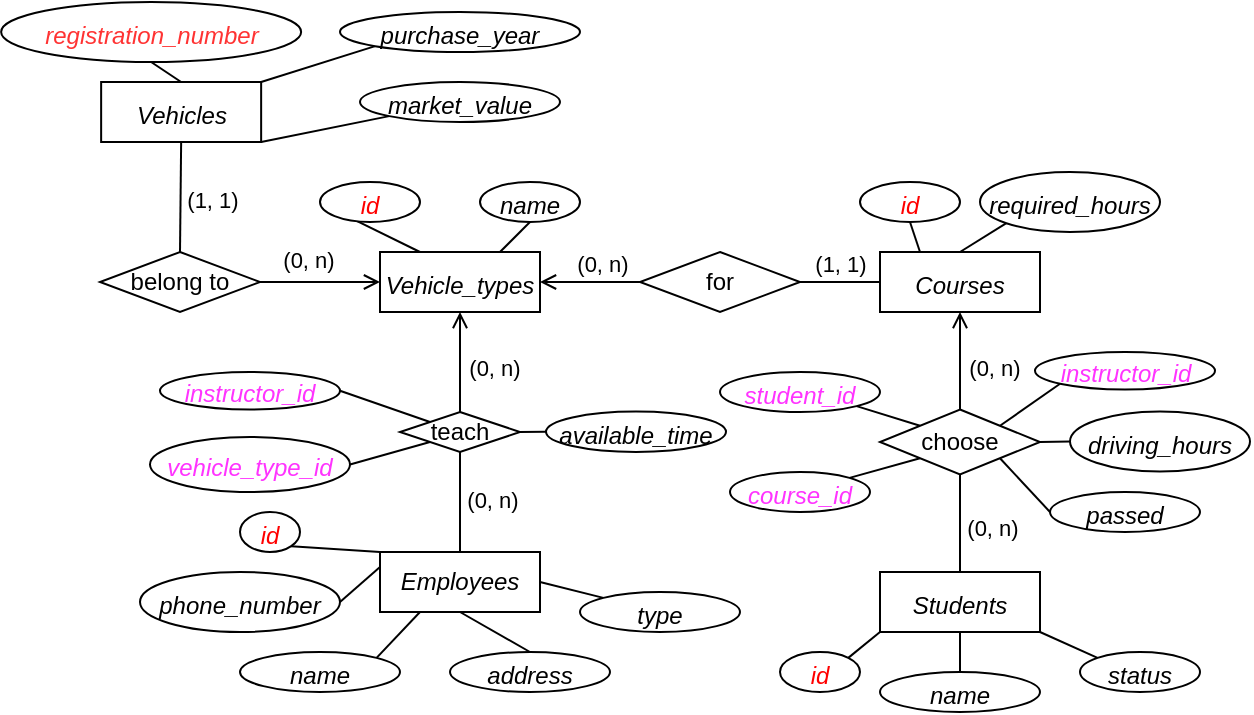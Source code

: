 <mxfile version="20.8.23" type="github">
  <diagram id="R2lEEEUBdFMjLlhIrx00" name="Page-1">
    <mxGraphModel dx="1222" dy="555" grid="1" gridSize="10" guides="1" tooltips="1" connect="1" arrows="1" fold="1" page="1" pageScale="1" pageWidth="850" pageHeight="1100" math="0" shadow="0" extFonts="Permanent Marker^https://fonts.googleapis.com/css?family=Permanent+Marker">
      <root>
        <mxCell id="0" />
        <mxCell id="1" parent="0" />
        <mxCell id="rWBV-3qN-qN6Ovk4eOLW-20" style="edgeStyle=none;rounded=0;orthogonalLoop=1;jettySize=auto;html=1;exitX=1;exitY=0;exitDx=0;exitDy=0;entryX=0;entryY=1;entryDx=0;entryDy=0;endArrow=none;endFill=0;" edge="1" parent="1" source="rWBV-3qN-qN6Ovk4eOLW-2" target="rWBV-3qN-qN6Ovk4eOLW-18">
          <mxGeometry relative="1" as="geometry" />
        </mxCell>
        <mxCell id="rWBV-3qN-qN6Ovk4eOLW-21" style="edgeStyle=none;rounded=0;orthogonalLoop=1;jettySize=auto;html=1;exitX=1;exitY=1;exitDx=0;exitDy=0;endArrow=none;endFill=0;entryX=0;entryY=1;entryDx=0;entryDy=0;" edge="1" parent="1" source="rWBV-3qN-qN6Ovk4eOLW-2" target="rWBV-3qN-qN6Ovk4eOLW-19">
          <mxGeometry relative="1" as="geometry">
            <mxPoint x="330" y="205" as="targetPoint" />
          </mxGeometry>
        </mxCell>
        <mxCell id="rWBV-3qN-qN6Ovk4eOLW-46" style="edgeStyle=none;rounded=0;orthogonalLoop=1;jettySize=auto;html=1;exitX=0.5;exitY=1;exitDx=0;exitDy=0;entryX=0.5;entryY=0;entryDx=0;entryDy=0;endArrow=none;endFill=0;" edge="1" parent="1" source="rWBV-3qN-qN6Ovk4eOLW-2" target="rWBV-3qN-qN6Ovk4eOLW-43">
          <mxGeometry relative="1" as="geometry" />
        </mxCell>
        <mxCell id="rWBV-3qN-qN6Ovk4eOLW-90" value="(1, 1)" style="edgeLabel;html=1;align=center;verticalAlign=middle;resizable=0;points=[];fontColor=#000000;" vertex="1" connectable="0" parent="rWBV-3qN-qN6Ovk4eOLW-46">
          <mxGeometry x="-0.308" y="5" relative="1" as="geometry">
            <mxPoint x="10" y="10" as="offset" />
          </mxGeometry>
        </mxCell>
        <mxCell id="rWBV-3qN-qN6Ovk4eOLW-2" value="Vehicles&lt;span style=&quot;font-size: medium; text-align: start;&quot;&gt;&lt;/span&gt;" style="rounded=0;whiteSpace=wrap;html=1;fontStyle=2" vertex="1" parent="1">
          <mxGeometry x="190.57" y="175" width="80" height="30" as="geometry" />
        </mxCell>
        <mxCell id="rWBV-3qN-qN6Ovk4eOLW-6" value="Students&lt;span style=&quot;font-size: medium; text-align: start;&quot;&gt;&lt;/span&gt;" style="rounded=0;whiteSpace=wrap;html=1;fontStyle=2" vertex="1" parent="1">
          <mxGeometry x="580" y="420" width="80" height="30" as="geometry" />
        </mxCell>
        <mxCell id="rWBV-3qN-qN6Ovk4eOLW-68" style="edgeStyle=none;rounded=0;orthogonalLoop=1;jettySize=auto;html=1;exitX=0;exitY=0.5;exitDx=0;exitDy=0;entryX=1;entryY=0.5;entryDx=0;entryDy=0;fontColor=#FF0000;endArrow=none;endFill=0;" edge="1" parent="1" source="rWBV-3qN-qN6Ovk4eOLW-7" target="rWBV-3qN-qN6Ovk4eOLW-67">
          <mxGeometry relative="1" as="geometry" />
        </mxCell>
        <mxCell id="rWBV-3qN-qN6Ovk4eOLW-73" style="edgeStyle=none;rounded=0;orthogonalLoop=1;jettySize=auto;html=1;exitX=0.25;exitY=0;exitDx=0;exitDy=0;entryX=0.5;entryY=1;entryDx=0;entryDy=0;fontColor=#FF0000;endArrow=none;endFill=0;" edge="1" parent="1" source="rWBV-3qN-qN6Ovk4eOLW-7" target="rWBV-3qN-qN6Ovk4eOLW-70">
          <mxGeometry relative="1" as="geometry" />
        </mxCell>
        <mxCell id="rWBV-3qN-qN6Ovk4eOLW-74" style="edgeStyle=none;rounded=0;orthogonalLoop=1;jettySize=auto;html=1;exitX=0.5;exitY=0;exitDx=0;exitDy=0;entryX=0;entryY=1;entryDx=0;entryDy=0;fontColor=#FF0000;endArrow=none;endFill=0;" edge="1" parent="1" source="rWBV-3qN-qN6Ovk4eOLW-7" target="rWBV-3qN-qN6Ovk4eOLW-64">
          <mxGeometry relative="1" as="geometry" />
        </mxCell>
        <mxCell id="rWBV-3qN-qN6Ovk4eOLW-7" value="Courses&lt;span style=&quot;font-size: medium; text-align: start;&quot;&gt;&lt;/span&gt;" style="rounded=0;whiteSpace=wrap;html=1;fontStyle=2" vertex="1" parent="1">
          <mxGeometry x="580" y="260" width="80" height="30" as="geometry" />
        </mxCell>
        <mxCell id="rWBV-3qN-qN6Ovk4eOLW-11" value="registration_number&lt;span style=&quot;font-size: medium; text-align: start;&quot;&gt;&lt;/span&gt;" style="ellipse;whiteSpace=wrap;html=1;fontStyle=2;fontColor=#FF3333;" vertex="1" parent="1">
          <mxGeometry x="140.57" y="135" width="150" height="30" as="geometry" />
        </mxCell>
        <mxCell id="rWBV-3qN-qN6Ovk4eOLW-12" value="" style="endArrow=none;html=1;rounded=0;exitX=0.5;exitY=1;exitDx=0;exitDy=0;entryX=0.5;entryY=0;entryDx=0;entryDy=0;" edge="1" parent="1" source="rWBV-3qN-qN6Ovk4eOLW-11" target="rWBV-3qN-qN6Ovk4eOLW-2">
          <mxGeometry width="50" height="50" relative="1" as="geometry">
            <mxPoint x="610.57" y="345" as="sourcePoint" />
            <mxPoint x="660.57" y="295" as="targetPoint" />
          </mxGeometry>
        </mxCell>
        <mxCell id="rWBV-3qN-qN6Ovk4eOLW-18" value="purchase_year&lt;span style=&quot;font-size: medium; text-align: start;&quot;&gt;&lt;/span&gt;" style="ellipse;whiteSpace=wrap;html=1;fontStyle=2" vertex="1" parent="1">
          <mxGeometry x="310" y="140" width="120" height="20" as="geometry" />
        </mxCell>
        <mxCell id="rWBV-3qN-qN6Ovk4eOLW-19" value="market_value&lt;span style=&quot;font-size: medium; text-align: start;&quot;&gt;&lt;/span&gt;" style="ellipse;whiteSpace=wrap;html=1;fontStyle=2" vertex="1" parent="1">
          <mxGeometry x="320" y="175" width="100" height="20" as="geometry" />
        </mxCell>
        <mxCell id="rWBV-3qN-qN6Ovk4eOLW-23" style="edgeStyle=none;rounded=0;orthogonalLoop=1;jettySize=auto;html=1;exitX=0.5;exitY=1;exitDx=0;exitDy=0;entryX=0.5;entryY=0;entryDx=0;entryDy=0;endArrow=none;endFill=0;" edge="1" parent="1" source="rWBV-3qN-qN6Ovk4eOLW-22" target="rWBV-3qN-qN6Ovk4eOLW-6">
          <mxGeometry relative="1" as="geometry" />
        </mxCell>
        <mxCell id="rWBV-3qN-qN6Ovk4eOLW-24" style="edgeStyle=none;rounded=0;orthogonalLoop=1;jettySize=auto;html=1;exitX=0.5;exitY=0;exitDx=0;exitDy=0;entryX=0.5;entryY=1;entryDx=0;entryDy=0;endArrow=open;endFill=0;" edge="1" parent="1" source="rWBV-3qN-qN6Ovk4eOLW-22" target="rWBV-3qN-qN6Ovk4eOLW-7">
          <mxGeometry relative="1" as="geometry" />
        </mxCell>
        <mxCell id="rWBV-3qN-qN6Ovk4eOLW-100" style="edgeStyle=none;rounded=0;orthogonalLoop=1;jettySize=auto;html=1;exitX=1;exitY=0;exitDx=0;exitDy=0;entryX=0;entryY=1;entryDx=0;entryDy=0;fontColor=#FF33FF;endArrow=none;endFill=0;" edge="1" parent="1" source="rWBV-3qN-qN6Ovk4eOLW-22" target="rWBV-3qN-qN6Ovk4eOLW-99">
          <mxGeometry relative="1" as="geometry" />
        </mxCell>
        <mxCell id="rWBV-3qN-qN6Ovk4eOLW-22" value="choose" style="rhombus;whiteSpace=wrap;html=1;" vertex="1" parent="1">
          <mxGeometry x="580" y="338.75" width="80" height="32.5" as="geometry" />
        </mxCell>
        <mxCell id="rWBV-3qN-qN6Ovk4eOLW-39" style="edgeStyle=none;rounded=0;orthogonalLoop=1;jettySize=auto;html=1;exitX=1;exitY=0.5;exitDx=0;exitDy=0;entryX=0;entryY=0;entryDx=0;entryDy=0;endArrow=none;endFill=0;" edge="1" parent="1" source="rWBV-3qN-qN6Ovk4eOLW-31" target="rWBV-3qN-qN6Ovk4eOLW-38">
          <mxGeometry relative="1" as="geometry" />
        </mxCell>
        <mxCell id="rWBV-3qN-qN6Ovk4eOLW-60" style="edgeStyle=none;rounded=0;orthogonalLoop=1;jettySize=auto;html=1;exitX=0.5;exitY=0;exitDx=0;exitDy=0;entryX=0.5;entryY=1;entryDx=0;entryDy=0;endArrow=none;endFill=0;" edge="1" parent="1" source="rWBV-3qN-qN6Ovk4eOLW-31" target="rWBV-3qN-qN6Ovk4eOLW-57">
          <mxGeometry relative="1" as="geometry" />
        </mxCell>
        <mxCell id="rWBV-3qN-qN6Ovk4eOLW-31" value="Employees" style="rounded=0;whiteSpace=wrap;html=1;fontStyle=2" vertex="1" parent="1">
          <mxGeometry x="330" y="410" width="80" height="30" as="geometry" />
        </mxCell>
        <mxCell id="rWBV-3qN-qN6Ovk4eOLW-32" style="edgeStyle=none;rounded=0;orthogonalLoop=1;jettySize=auto;html=1;exitX=1;exitY=0;exitDx=0;exitDy=0;entryX=0.25;entryY=1;entryDx=0;entryDy=0;endArrow=none;endFill=0;" edge="1" parent="1" source="rWBV-3qN-qN6Ovk4eOLW-33" target="rWBV-3qN-qN6Ovk4eOLW-31">
          <mxGeometry relative="1" as="geometry" />
        </mxCell>
        <mxCell id="rWBV-3qN-qN6Ovk4eOLW-33" value="name&lt;span style=&quot;font-size: medium; text-align: start;&quot;&gt;&lt;/span&gt;" style="ellipse;whiteSpace=wrap;html=1;fontStyle=2;verticalAlign=middle;" vertex="1" parent="1">
          <mxGeometry x="260" y="460" width="80" height="20" as="geometry" />
        </mxCell>
        <mxCell id="rWBV-3qN-qN6Ovk4eOLW-34" style="edgeStyle=none;rounded=0;orthogonalLoop=1;jettySize=auto;html=1;exitX=0.5;exitY=0;exitDx=0;exitDy=0;entryX=0.5;entryY=1;entryDx=0;entryDy=0;endArrow=none;endFill=0;" edge="1" parent="1" source="rWBV-3qN-qN6Ovk4eOLW-35" target="rWBV-3qN-qN6Ovk4eOLW-31">
          <mxGeometry relative="1" as="geometry" />
        </mxCell>
        <mxCell id="rWBV-3qN-qN6Ovk4eOLW-35" value="address&lt;span style=&quot;font-size: medium; text-align: start;&quot;&gt;&lt;/span&gt;" style="ellipse;whiteSpace=wrap;html=1;fontStyle=2;verticalAlign=middle;" vertex="1" parent="1">
          <mxGeometry x="365" y="460" width="80" height="20" as="geometry" />
        </mxCell>
        <mxCell id="rWBV-3qN-qN6Ovk4eOLW-36" style="edgeStyle=none;rounded=0;orthogonalLoop=1;jettySize=auto;html=1;exitX=1;exitY=0.5;exitDx=0;exitDy=0;entryX=0;entryY=0.25;entryDx=0;entryDy=0;endArrow=none;endFill=0;" edge="1" parent="1" source="rWBV-3qN-qN6Ovk4eOLW-37" target="rWBV-3qN-qN6Ovk4eOLW-31">
          <mxGeometry relative="1" as="geometry" />
        </mxCell>
        <mxCell id="rWBV-3qN-qN6Ovk4eOLW-37" value="phone_number&lt;span style=&quot;font-size: medium; text-align: start;&quot;&gt;&lt;/span&gt;" style="ellipse;whiteSpace=wrap;html=1;fontStyle=2;verticalAlign=middle;" vertex="1" parent="1">
          <mxGeometry x="210" y="420" width="100" height="30" as="geometry" />
        </mxCell>
        <mxCell id="rWBV-3qN-qN6Ovk4eOLW-38" value="type&lt;span style=&quot;font-size: medium; text-align: start;&quot;&gt;&lt;/span&gt;" style="ellipse;whiteSpace=wrap;html=1;fontStyle=2;verticalAlign=middle;" vertex="1" parent="1">
          <mxGeometry x="430" y="430" width="80" height="20" as="geometry" />
        </mxCell>
        <mxCell id="rWBV-3qN-qN6Ovk4eOLW-76" style="edgeStyle=none;rounded=0;orthogonalLoop=1;jettySize=auto;html=1;exitX=0.5;exitY=0;exitDx=0;exitDy=0;entryX=0.5;entryY=1;entryDx=0;entryDy=0;fontColor=#FF0000;endArrow=none;endFill=0;" edge="1" parent="1" source="rWBV-3qN-qN6Ovk4eOLW-40" target="rWBV-3qN-qN6Ovk4eOLW-6">
          <mxGeometry relative="1" as="geometry" />
        </mxCell>
        <mxCell id="rWBV-3qN-qN6Ovk4eOLW-40" value="name&lt;span style=&quot;font-size: medium; text-align: start;&quot;&gt;&lt;/span&gt;" style="ellipse;whiteSpace=wrap;html=1;fontStyle=2;verticalAlign=middle;" vertex="1" parent="1">
          <mxGeometry x="580" y="470" width="80" height="20" as="geometry" />
        </mxCell>
        <mxCell id="rWBV-3qN-qN6Ovk4eOLW-47" style="edgeStyle=none;rounded=0;orthogonalLoop=1;jettySize=auto;html=1;exitX=1;exitY=0.5;exitDx=0;exitDy=0;entryX=0;entryY=0.5;entryDx=0;entryDy=0;endArrow=open;endFill=0;" edge="1" parent="1" source="rWBV-3qN-qN6Ovk4eOLW-43" target="rWBV-3qN-qN6Ovk4eOLW-44">
          <mxGeometry relative="1" as="geometry" />
        </mxCell>
        <mxCell id="rWBV-3qN-qN6Ovk4eOLW-43" value="belong to" style="rhombus;whiteSpace=wrap;html=1;" vertex="1" parent="1">
          <mxGeometry x="190" y="260" width="80" height="30" as="geometry" />
        </mxCell>
        <mxCell id="rWBV-3qN-qN6Ovk4eOLW-50" style="edgeStyle=none;rounded=0;orthogonalLoop=1;jettySize=auto;html=1;exitX=0.25;exitY=0;exitDx=0;exitDy=0;entryX=0.346;entryY=0.946;entryDx=0;entryDy=0;entryPerimeter=0;endArrow=none;endFill=0;" edge="1" parent="1" source="rWBV-3qN-qN6Ovk4eOLW-44" target="rWBV-3qN-qN6Ovk4eOLW-48">
          <mxGeometry relative="1" as="geometry" />
        </mxCell>
        <mxCell id="rWBV-3qN-qN6Ovk4eOLW-51" style="edgeStyle=none;rounded=0;orthogonalLoop=1;jettySize=auto;html=1;exitX=0.75;exitY=0;exitDx=0;exitDy=0;entryX=0.5;entryY=1;entryDx=0;entryDy=0;endArrow=none;endFill=0;" edge="1" parent="1" source="rWBV-3qN-qN6Ovk4eOLW-44" target="rWBV-3qN-qN6Ovk4eOLW-49">
          <mxGeometry relative="1" as="geometry" />
        </mxCell>
        <mxCell id="rWBV-3qN-qN6Ovk4eOLW-44" value="Vehicle_types&lt;span style=&quot;font-size: medium; text-align: start;&quot;&gt;&lt;/span&gt;" style="rounded=0;whiteSpace=wrap;html=1;fontStyle=2" vertex="1" parent="1">
          <mxGeometry x="330" y="260" width="80" height="30" as="geometry" />
        </mxCell>
        <mxCell id="rWBV-3qN-qN6Ovk4eOLW-48" value="id&lt;span style=&quot;font-size: medium; text-align: start;&quot;&gt;&lt;/span&gt;" style="ellipse;whiteSpace=wrap;html=1;fontStyle=2;fontColor=#FF0000;" vertex="1" parent="1">
          <mxGeometry x="300" y="225" width="50" height="20" as="geometry" />
        </mxCell>
        <mxCell id="rWBV-3qN-qN6Ovk4eOLW-49" value="name&lt;span style=&quot;font-size: medium; text-align: start;&quot;&gt;&lt;/span&gt;" style="ellipse;whiteSpace=wrap;html=1;fontStyle=2" vertex="1" parent="1">
          <mxGeometry x="380" y="225" width="50" height="20" as="geometry" />
        </mxCell>
        <mxCell id="rWBV-3qN-qN6Ovk4eOLW-56" style="edgeStyle=none;rounded=0;orthogonalLoop=1;jettySize=auto;html=1;exitX=1;exitY=1;exitDx=0;exitDy=0;entryX=0;entryY=0;entryDx=0;entryDy=0;endArrow=none;endFill=0;" edge="1" parent="1" source="rWBV-3qN-qN6Ovk4eOLW-55" target="rWBV-3qN-qN6Ovk4eOLW-31">
          <mxGeometry relative="1" as="geometry" />
        </mxCell>
        <mxCell id="rWBV-3qN-qN6Ovk4eOLW-55" value="id&lt;span style=&quot;font-size: medium; text-align: start;&quot;&gt;&lt;/span&gt;" style="ellipse;whiteSpace=wrap;html=1;fontStyle=2;verticalAlign=middle;fontColor=#FF0000;" vertex="1" parent="1">
          <mxGeometry x="260" y="390" width="30" height="20" as="geometry" />
        </mxCell>
        <mxCell id="rWBV-3qN-qN6Ovk4eOLW-58" style="edgeStyle=none;rounded=0;orthogonalLoop=1;jettySize=auto;html=1;exitX=0.5;exitY=0;exitDx=0;exitDy=0;entryX=0.5;entryY=1;entryDx=0;entryDy=0;endArrow=open;endFill=0;" edge="1" parent="1" source="rWBV-3qN-qN6Ovk4eOLW-57" target="rWBV-3qN-qN6Ovk4eOLW-44">
          <mxGeometry relative="1" as="geometry" />
        </mxCell>
        <mxCell id="rWBV-3qN-qN6Ovk4eOLW-107" style="edgeStyle=none;rounded=0;orthogonalLoop=1;jettySize=auto;html=1;exitX=1;exitY=0.5;exitDx=0;exitDy=0;entryX=0;entryY=0.5;entryDx=0;entryDy=0;fontColor=#FF33FF;endArrow=none;endFill=0;" edge="1" parent="1" source="rWBV-3qN-qN6Ovk4eOLW-57" target="rWBV-3qN-qN6Ovk4eOLW-103">
          <mxGeometry relative="1" as="geometry" />
        </mxCell>
        <mxCell id="rWBV-3qN-qN6Ovk4eOLW-57" value="teach" style="rhombus;whiteSpace=wrap;html=1;" vertex="1" parent="1">
          <mxGeometry x="340" y="340" width="60" height="20" as="geometry" />
        </mxCell>
        <mxCell id="rWBV-3qN-qN6Ovk4eOLW-77" style="edgeStyle=none;rounded=0;orthogonalLoop=1;jettySize=auto;html=1;exitX=1;exitY=0;exitDx=0;exitDy=0;entryX=0;entryY=1;entryDx=0;entryDy=0;fontColor=#FF0000;endArrow=none;endFill=0;" edge="1" parent="1" source="rWBV-3qN-qN6Ovk4eOLW-62" target="rWBV-3qN-qN6Ovk4eOLW-6">
          <mxGeometry relative="1" as="geometry" />
        </mxCell>
        <mxCell id="rWBV-3qN-qN6Ovk4eOLW-62" value="id&lt;span style=&quot;font-size: medium; text-align: start;&quot;&gt;&lt;/span&gt;" style="ellipse;whiteSpace=wrap;html=1;fontStyle=2;verticalAlign=middle;strokeColor=#000000;fontColor=#FF0000;" vertex="1" parent="1">
          <mxGeometry x="530" y="460" width="40" height="20" as="geometry" />
        </mxCell>
        <mxCell id="rWBV-3qN-qN6Ovk4eOLW-78" style="edgeStyle=none;rounded=0;orthogonalLoop=1;jettySize=auto;html=1;exitX=0;exitY=0;exitDx=0;exitDy=0;entryX=1;entryY=1;entryDx=0;entryDy=0;fontColor=#FF0000;endArrow=none;endFill=0;" edge="1" parent="1" source="rWBV-3qN-qN6Ovk4eOLW-63" target="rWBV-3qN-qN6Ovk4eOLW-6">
          <mxGeometry relative="1" as="geometry" />
        </mxCell>
        <mxCell id="rWBV-3qN-qN6Ovk4eOLW-63" value="status&lt;span style=&quot;font-size: medium; text-align: start;&quot;&gt;&lt;/span&gt;" style="ellipse;whiteSpace=wrap;html=1;fontStyle=2;verticalAlign=middle;" vertex="1" parent="1">
          <mxGeometry x="680" y="460" width="60" height="20" as="geometry" />
        </mxCell>
        <mxCell id="rWBV-3qN-qN6Ovk4eOLW-64" value="required_hours&lt;span style=&quot;font-size: medium; text-align: start;&quot;&gt;&lt;/span&gt;" style="ellipse;whiteSpace=wrap;html=1;fontStyle=2;verticalAlign=middle;" vertex="1" parent="1">
          <mxGeometry x="630" y="220" width="90" height="30" as="geometry" />
        </mxCell>
        <mxCell id="rWBV-3qN-qN6Ovk4eOLW-69" style="edgeStyle=none;rounded=0;orthogonalLoop=1;jettySize=auto;html=1;exitX=0;exitY=0.5;exitDx=0;exitDy=0;entryX=1;entryY=0.5;entryDx=0;entryDy=0;fontColor=#FF0000;endArrow=open;endFill=0;" edge="1" parent="1" source="rWBV-3qN-qN6Ovk4eOLW-67" target="rWBV-3qN-qN6Ovk4eOLW-44">
          <mxGeometry relative="1" as="geometry" />
        </mxCell>
        <mxCell id="rWBV-3qN-qN6Ovk4eOLW-67" value="for" style="rhombus;whiteSpace=wrap;html=1;" vertex="1" parent="1">
          <mxGeometry x="460" y="260" width="80" height="30" as="geometry" />
        </mxCell>
        <mxCell id="rWBV-3qN-qN6Ovk4eOLW-70" value="id&lt;span style=&quot;font-size: medium; text-align: start;&quot;&gt;&lt;/span&gt;" style="ellipse;whiteSpace=wrap;html=1;fontStyle=2;fontColor=#FF0000;" vertex="1" parent="1">
          <mxGeometry x="570" y="225" width="50" height="20" as="geometry" />
        </mxCell>
        <mxCell id="rWBV-3qN-qN6Ovk4eOLW-86" style="edgeStyle=none;rounded=0;orthogonalLoop=1;jettySize=auto;html=1;exitX=1;exitY=1;exitDx=0;exitDy=0;entryX=0;entryY=0;entryDx=0;entryDy=0;fontColor=#FF33FF;endArrow=none;endFill=0;" edge="1" parent="1" source="rWBV-3qN-qN6Ovk4eOLW-80" target="rWBV-3qN-qN6Ovk4eOLW-22">
          <mxGeometry relative="1" as="geometry" />
        </mxCell>
        <mxCell id="rWBV-3qN-qN6Ovk4eOLW-80" value="student_id&lt;span style=&quot;font-size: medium; text-align: start;&quot;&gt;&lt;/span&gt;" style="ellipse;whiteSpace=wrap;html=1;fontStyle=2;verticalAlign=middle;strokeColor=#000000;fontColor=#FF33FF;" vertex="1" parent="1">
          <mxGeometry x="500" y="320" width="80" height="20" as="geometry" />
        </mxCell>
        <mxCell id="rWBV-3qN-qN6Ovk4eOLW-87" style="edgeStyle=none;rounded=0;orthogonalLoop=1;jettySize=auto;html=1;exitX=1;exitY=0;exitDx=0;exitDy=0;entryX=0;entryY=1;entryDx=0;entryDy=0;fontColor=#FF33FF;endArrow=none;endFill=0;" edge="1" parent="1" source="rWBV-3qN-qN6Ovk4eOLW-81" target="rWBV-3qN-qN6Ovk4eOLW-22">
          <mxGeometry relative="1" as="geometry" />
        </mxCell>
        <mxCell id="rWBV-3qN-qN6Ovk4eOLW-81" value="course_id&lt;span style=&quot;font-size: medium; text-align: start;&quot;&gt;&lt;/span&gt;" style="ellipse;whiteSpace=wrap;html=1;fontStyle=2;verticalAlign=middle;strokeColor=#000000;fontColor=#FF33FF;" vertex="1" parent="1">
          <mxGeometry x="505" y="370" width="70" height="20" as="geometry" />
        </mxCell>
        <mxCell id="rWBV-3qN-qN6Ovk4eOLW-88" style="edgeStyle=none;rounded=0;orthogonalLoop=1;jettySize=auto;html=1;exitX=0;exitY=0.5;exitDx=0;exitDy=0;entryX=1;entryY=0.5;entryDx=0;entryDy=0;fontColor=#FF33FF;endArrow=none;endFill=0;" edge="1" parent="1" source="rWBV-3qN-qN6Ovk4eOLW-82" target="rWBV-3qN-qN6Ovk4eOLW-22">
          <mxGeometry relative="1" as="geometry" />
        </mxCell>
        <mxCell id="rWBV-3qN-qN6Ovk4eOLW-82" value="driving_hours&lt;span style=&quot;font-size: medium; text-align: start;&quot;&gt;&lt;/span&gt;" style="ellipse;whiteSpace=wrap;html=1;fontStyle=2;verticalAlign=middle;" vertex="1" parent="1">
          <mxGeometry x="675" y="339.75" width="90" height="30" as="geometry" />
        </mxCell>
        <mxCell id="rWBV-3qN-qN6Ovk4eOLW-89" style="edgeStyle=none;rounded=0;orthogonalLoop=1;jettySize=auto;html=1;exitX=0;exitY=0.5;exitDx=0;exitDy=0;entryX=1;entryY=1;entryDx=0;entryDy=0;fontColor=#FF33FF;endArrow=none;endFill=0;" edge="1" parent="1" source="rWBV-3qN-qN6Ovk4eOLW-85" target="rWBV-3qN-qN6Ovk4eOLW-22">
          <mxGeometry relative="1" as="geometry" />
        </mxCell>
        <mxCell id="rWBV-3qN-qN6Ovk4eOLW-85" value="passed&lt;span style=&quot;font-size: medium; text-align: start;&quot;&gt;&lt;/span&gt;" style="ellipse;whiteSpace=wrap;html=1;fontStyle=2;verticalAlign=middle;" vertex="1" parent="1">
          <mxGeometry x="665" y="380" width="75" height="20" as="geometry" />
        </mxCell>
        <mxCell id="rWBV-3qN-qN6Ovk4eOLW-91" value="(0, n)" style="edgeLabel;html=1;align=center;verticalAlign=middle;resizable=0;points=[];fontColor=#000000;" vertex="1" connectable="0" parent="1">
          <mxGeometry x="300.0" y="265" as="geometry">
            <mxPoint x="-6" y="-1" as="offset" />
          </mxGeometry>
        </mxCell>
        <mxCell id="rWBV-3qN-qN6Ovk4eOLW-93" value="(0, n)" style="edgeLabel;html=1;align=center;verticalAlign=middle;resizable=0;points=[];fontColor=#000000;" vertex="1" connectable="0" parent="1">
          <mxGeometry x="439.996" y="268" as="geometry">
            <mxPoint x="1" y="-2" as="offset" />
          </mxGeometry>
        </mxCell>
        <mxCell id="rWBV-3qN-qN6Ovk4eOLW-96" value="(1, 1)" style="edgeLabel;html=1;align=center;verticalAlign=middle;resizable=0;points=[];fontColor=#000000;" vertex="1" connectable="0" parent="1">
          <mxGeometry x="560.001" y="266" as="geometry" />
        </mxCell>
        <mxCell id="rWBV-3qN-qN6Ovk4eOLW-98" value="(0, n)" style="edgeLabel;html=1;align=center;verticalAlign=middle;resizable=0;points=[];fontColor=#000000;" vertex="1" connectable="0" parent="1">
          <mxGeometry x="634.996" y="400" as="geometry">
            <mxPoint x="1" y="-2" as="offset" />
          </mxGeometry>
        </mxCell>
        <mxCell id="rWBV-3qN-qN6Ovk4eOLW-99" value="instructor_id&lt;span style=&quot;font-size: medium; text-align: start;&quot;&gt;&lt;/span&gt;" style="ellipse;whiteSpace=wrap;html=1;fontStyle=2;verticalAlign=middle;fontColor=#FF33FF;" vertex="1" parent="1">
          <mxGeometry x="657.5" y="310" width="90" height="18.75" as="geometry" />
        </mxCell>
        <mxCell id="rWBV-3qN-qN6Ovk4eOLW-105" style="edgeStyle=none;rounded=0;orthogonalLoop=1;jettySize=auto;html=1;exitX=1;exitY=0.5;exitDx=0;exitDy=0;entryX=0;entryY=0;entryDx=0;entryDy=0;fontColor=#FF33FF;endArrow=none;endFill=0;" edge="1" parent="1" source="rWBV-3qN-qN6Ovk4eOLW-101" target="rWBV-3qN-qN6Ovk4eOLW-57">
          <mxGeometry relative="1" as="geometry" />
        </mxCell>
        <mxCell id="rWBV-3qN-qN6Ovk4eOLW-101" value="instructor_id&lt;span style=&quot;font-size: medium; text-align: start;&quot;&gt;&lt;/span&gt;" style="ellipse;whiteSpace=wrap;html=1;fontStyle=2;verticalAlign=middle;fontColor=#FF33FF;" vertex="1" parent="1">
          <mxGeometry x="220" y="320" width="90" height="18.75" as="geometry" />
        </mxCell>
        <mxCell id="rWBV-3qN-qN6Ovk4eOLW-106" style="edgeStyle=none;rounded=0;orthogonalLoop=1;jettySize=auto;html=1;exitX=1;exitY=0.5;exitDx=0;exitDy=0;entryX=0;entryY=1;entryDx=0;entryDy=0;fontColor=#FF33FF;endArrow=none;endFill=0;" edge="1" parent="1" source="rWBV-3qN-qN6Ovk4eOLW-102" target="rWBV-3qN-qN6Ovk4eOLW-57">
          <mxGeometry relative="1" as="geometry" />
        </mxCell>
        <mxCell id="rWBV-3qN-qN6Ovk4eOLW-102" value="vehicle_type_id&lt;span style=&quot;font-size: medium; text-align: start;&quot;&gt;&lt;/span&gt;" style="ellipse;whiteSpace=wrap;html=1;fontStyle=2;verticalAlign=middle;fontColor=#FF33FF;" vertex="1" parent="1">
          <mxGeometry x="215" y="352.5" width="100" height="27.5" as="geometry" />
        </mxCell>
        <mxCell id="rWBV-3qN-qN6Ovk4eOLW-103" value="available_time&lt;span style=&quot;font-size: medium; text-align: start;&quot;&gt;&lt;/span&gt;" style="ellipse;whiteSpace=wrap;html=1;fontStyle=2;verticalAlign=middle;" vertex="1" parent="1">
          <mxGeometry x="413" y="339.75" width="90" height="20.25" as="geometry" />
        </mxCell>
        <mxCell id="rWBV-3qN-qN6Ovk4eOLW-108" value="(0, n)" style="edgeLabel;html=1;align=center;verticalAlign=middle;resizable=0;points=[];fontColor=#000000;" vertex="1" connectable="0" parent="1">
          <mxGeometry x="635.996" y="320" as="geometry">
            <mxPoint x="1" y="-2" as="offset" />
          </mxGeometry>
        </mxCell>
        <mxCell id="rWBV-3qN-qN6Ovk4eOLW-109" value="(0, n)" style="edgeLabel;html=1;align=center;verticalAlign=middle;resizable=0;points=[];fontColor=#000000;" vertex="1" connectable="0" parent="1">
          <mxGeometry x="384.996" y="386" as="geometry">
            <mxPoint x="1" y="-2" as="offset" />
          </mxGeometry>
        </mxCell>
        <mxCell id="rWBV-3qN-qN6Ovk4eOLW-111" value="(0, n)" style="edgeLabel;html=1;align=center;verticalAlign=middle;resizable=0;points=[];fontColor=#000000;" vertex="1" connectable="0" parent="1">
          <mxGeometry x="385.996" y="319.75" as="geometry">
            <mxPoint x="1" y="-2" as="offset" />
          </mxGeometry>
        </mxCell>
      </root>
    </mxGraphModel>
  </diagram>
</mxfile>
